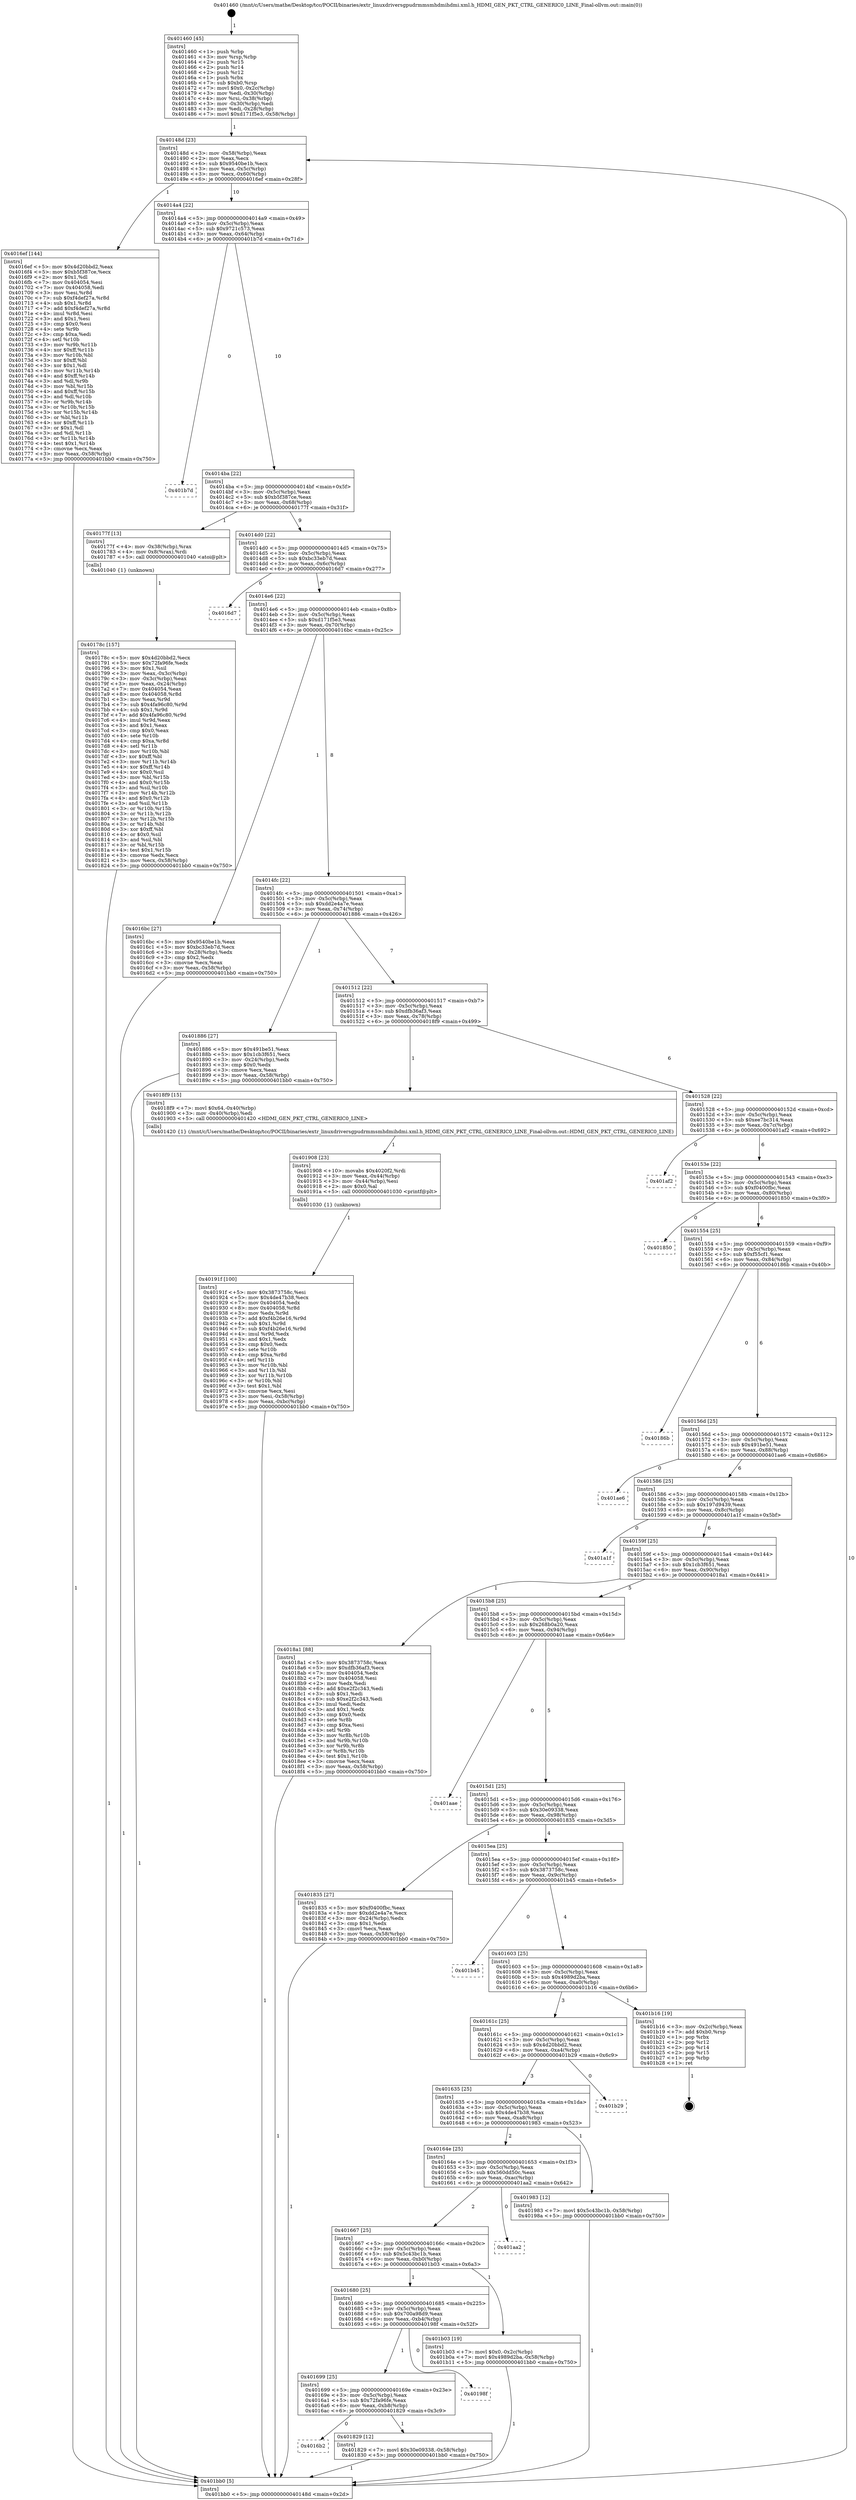 digraph "0x401460" {
  label = "0x401460 (/mnt/c/Users/mathe/Desktop/tcc/POCII/binaries/extr_linuxdriversgpudrmmsmhdmihdmi.xml.h_HDMI_GEN_PKT_CTRL_GENERIC0_LINE_Final-ollvm.out::main(0))"
  labelloc = "t"
  node[shape=record]

  Entry [label="",width=0.3,height=0.3,shape=circle,fillcolor=black,style=filled]
  "0x40148d" [label="{
     0x40148d [23]\l
     | [instrs]\l
     &nbsp;&nbsp;0x40148d \<+3\>: mov -0x58(%rbp),%eax\l
     &nbsp;&nbsp;0x401490 \<+2\>: mov %eax,%ecx\l
     &nbsp;&nbsp;0x401492 \<+6\>: sub $0x9540be1b,%ecx\l
     &nbsp;&nbsp;0x401498 \<+3\>: mov %eax,-0x5c(%rbp)\l
     &nbsp;&nbsp;0x40149b \<+3\>: mov %ecx,-0x60(%rbp)\l
     &nbsp;&nbsp;0x40149e \<+6\>: je 00000000004016ef \<main+0x28f\>\l
  }"]
  "0x4016ef" [label="{
     0x4016ef [144]\l
     | [instrs]\l
     &nbsp;&nbsp;0x4016ef \<+5\>: mov $0x4d20bbd2,%eax\l
     &nbsp;&nbsp;0x4016f4 \<+5\>: mov $0xb5f387ce,%ecx\l
     &nbsp;&nbsp;0x4016f9 \<+2\>: mov $0x1,%dl\l
     &nbsp;&nbsp;0x4016fb \<+7\>: mov 0x404054,%esi\l
     &nbsp;&nbsp;0x401702 \<+7\>: mov 0x404058,%edi\l
     &nbsp;&nbsp;0x401709 \<+3\>: mov %esi,%r8d\l
     &nbsp;&nbsp;0x40170c \<+7\>: sub $0xf4def27a,%r8d\l
     &nbsp;&nbsp;0x401713 \<+4\>: sub $0x1,%r8d\l
     &nbsp;&nbsp;0x401717 \<+7\>: add $0xf4def27a,%r8d\l
     &nbsp;&nbsp;0x40171e \<+4\>: imul %r8d,%esi\l
     &nbsp;&nbsp;0x401722 \<+3\>: and $0x1,%esi\l
     &nbsp;&nbsp;0x401725 \<+3\>: cmp $0x0,%esi\l
     &nbsp;&nbsp;0x401728 \<+4\>: sete %r9b\l
     &nbsp;&nbsp;0x40172c \<+3\>: cmp $0xa,%edi\l
     &nbsp;&nbsp;0x40172f \<+4\>: setl %r10b\l
     &nbsp;&nbsp;0x401733 \<+3\>: mov %r9b,%r11b\l
     &nbsp;&nbsp;0x401736 \<+4\>: xor $0xff,%r11b\l
     &nbsp;&nbsp;0x40173a \<+3\>: mov %r10b,%bl\l
     &nbsp;&nbsp;0x40173d \<+3\>: xor $0xff,%bl\l
     &nbsp;&nbsp;0x401740 \<+3\>: xor $0x1,%dl\l
     &nbsp;&nbsp;0x401743 \<+3\>: mov %r11b,%r14b\l
     &nbsp;&nbsp;0x401746 \<+4\>: and $0xff,%r14b\l
     &nbsp;&nbsp;0x40174a \<+3\>: and %dl,%r9b\l
     &nbsp;&nbsp;0x40174d \<+3\>: mov %bl,%r15b\l
     &nbsp;&nbsp;0x401750 \<+4\>: and $0xff,%r15b\l
     &nbsp;&nbsp;0x401754 \<+3\>: and %dl,%r10b\l
     &nbsp;&nbsp;0x401757 \<+3\>: or %r9b,%r14b\l
     &nbsp;&nbsp;0x40175a \<+3\>: or %r10b,%r15b\l
     &nbsp;&nbsp;0x40175d \<+3\>: xor %r15b,%r14b\l
     &nbsp;&nbsp;0x401760 \<+3\>: or %bl,%r11b\l
     &nbsp;&nbsp;0x401763 \<+4\>: xor $0xff,%r11b\l
     &nbsp;&nbsp;0x401767 \<+3\>: or $0x1,%dl\l
     &nbsp;&nbsp;0x40176a \<+3\>: and %dl,%r11b\l
     &nbsp;&nbsp;0x40176d \<+3\>: or %r11b,%r14b\l
     &nbsp;&nbsp;0x401770 \<+4\>: test $0x1,%r14b\l
     &nbsp;&nbsp;0x401774 \<+3\>: cmovne %ecx,%eax\l
     &nbsp;&nbsp;0x401777 \<+3\>: mov %eax,-0x58(%rbp)\l
     &nbsp;&nbsp;0x40177a \<+5\>: jmp 0000000000401bb0 \<main+0x750\>\l
  }"]
  "0x4014a4" [label="{
     0x4014a4 [22]\l
     | [instrs]\l
     &nbsp;&nbsp;0x4014a4 \<+5\>: jmp 00000000004014a9 \<main+0x49\>\l
     &nbsp;&nbsp;0x4014a9 \<+3\>: mov -0x5c(%rbp),%eax\l
     &nbsp;&nbsp;0x4014ac \<+5\>: sub $0x9721c573,%eax\l
     &nbsp;&nbsp;0x4014b1 \<+3\>: mov %eax,-0x64(%rbp)\l
     &nbsp;&nbsp;0x4014b4 \<+6\>: je 0000000000401b7d \<main+0x71d\>\l
  }"]
  Exit [label="",width=0.3,height=0.3,shape=circle,fillcolor=black,style=filled,peripheries=2]
  "0x401b7d" [label="{
     0x401b7d\l
  }", style=dashed]
  "0x4014ba" [label="{
     0x4014ba [22]\l
     | [instrs]\l
     &nbsp;&nbsp;0x4014ba \<+5\>: jmp 00000000004014bf \<main+0x5f\>\l
     &nbsp;&nbsp;0x4014bf \<+3\>: mov -0x5c(%rbp),%eax\l
     &nbsp;&nbsp;0x4014c2 \<+5\>: sub $0xb5f387ce,%eax\l
     &nbsp;&nbsp;0x4014c7 \<+3\>: mov %eax,-0x68(%rbp)\l
     &nbsp;&nbsp;0x4014ca \<+6\>: je 000000000040177f \<main+0x31f\>\l
  }"]
  "0x40191f" [label="{
     0x40191f [100]\l
     | [instrs]\l
     &nbsp;&nbsp;0x40191f \<+5\>: mov $0x3873758c,%esi\l
     &nbsp;&nbsp;0x401924 \<+5\>: mov $0x4de47b38,%ecx\l
     &nbsp;&nbsp;0x401929 \<+7\>: mov 0x404054,%edx\l
     &nbsp;&nbsp;0x401930 \<+8\>: mov 0x404058,%r8d\l
     &nbsp;&nbsp;0x401938 \<+3\>: mov %edx,%r9d\l
     &nbsp;&nbsp;0x40193b \<+7\>: add $0xf4b26e16,%r9d\l
     &nbsp;&nbsp;0x401942 \<+4\>: sub $0x1,%r9d\l
     &nbsp;&nbsp;0x401946 \<+7\>: sub $0xf4b26e16,%r9d\l
     &nbsp;&nbsp;0x40194d \<+4\>: imul %r9d,%edx\l
     &nbsp;&nbsp;0x401951 \<+3\>: and $0x1,%edx\l
     &nbsp;&nbsp;0x401954 \<+3\>: cmp $0x0,%edx\l
     &nbsp;&nbsp;0x401957 \<+4\>: sete %r10b\l
     &nbsp;&nbsp;0x40195b \<+4\>: cmp $0xa,%r8d\l
     &nbsp;&nbsp;0x40195f \<+4\>: setl %r11b\l
     &nbsp;&nbsp;0x401963 \<+3\>: mov %r10b,%bl\l
     &nbsp;&nbsp;0x401966 \<+3\>: and %r11b,%bl\l
     &nbsp;&nbsp;0x401969 \<+3\>: xor %r11b,%r10b\l
     &nbsp;&nbsp;0x40196c \<+3\>: or %r10b,%bl\l
     &nbsp;&nbsp;0x40196f \<+3\>: test $0x1,%bl\l
     &nbsp;&nbsp;0x401972 \<+3\>: cmovne %ecx,%esi\l
     &nbsp;&nbsp;0x401975 \<+3\>: mov %esi,-0x58(%rbp)\l
     &nbsp;&nbsp;0x401978 \<+6\>: mov %eax,-0xbc(%rbp)\l
     &nbsp;&nbsp;0x40197e \<+5\>: jmp 0000000000401bb0 \<main+0x750\>\l
  }"]
  "0x40177f" [label="{
     0x40177f [13]\l
     | [instrs]\l
     &nbsp;&nbsp;0x40177f \<+4\>: mov -0x38(%rbp),%rax\l
     &nbsp;&nbsp;0x401783 \<+4\>: mov 0x8(%rax),%rdi\l
     &nbsp;&nbsp;0x401787 \<+5\>: call 0000000000401040 \<atoi@plt\>\l
     | [calls]\l
     &nbsp;&nbsp;0x401040 \{1\} (unknown)\l
  }"]
  "0x4014d0" [label="{
     0x4014d0 [22]\l
     | [instrs]\l
     &nbsp;&nbsp;0x4014d0 \<+5\>: jmp 00000000004014d5 \<main+0x75\>\l
     &nbsp;&nbsp;0x4014d5 \<+3\>: mov -0x5c(%rbp),%eax\l
     &nbsp;&nbsp;0x4014d8 \<+5\>: sub $0xbc33eb7d,%eax\l
     &nbsp;&nbsp;0x4014dd \<+3\>: mov %eax,-0x6c(%rbp)\l
     &nbsp;&nbsp;0x4014e0 \<+6\>: je 00000000004016d7 \<main+0x277\>\l
  }"]
  "0x401908" [label="{
     0x401908 [23]\l
     | [instrs]\l
     &nbsp;&nbsp;0x401908 \<+10\>: movabs $0x4020f2,%rdi\l
     &nbsp;&nbsp;0x401912 \<+3\>: mov %eax,-0x44(%rbp)\l
     &nbsp;&nbsp;0x401915 \<+3\>: mov -0x44(%rbp),%esi\l
     &nbsp;&nbsp;0x401918 \<+2\>: mov $0x0,%al\l
     &nbsp;&nbsp;0x40191a \<+5\>: call 0000000000401030 \<printf@plt\>\l
     | [calls]\l
     &nbsp;&nbsp;0x401030 \{1\} (unknown)\l
  }"]
  "0x4016d7" [label="{
     0x4016d7\l
  }", style=dashed]
  "0x4014e6" [label="{
     0x4014e6 [22]\l
     | [instrs]\l
     &nbsp;&nbsp;0x4014e6 \<+5\>: jmp 00000000004014eb \<main+0x8b\>\l
     &nbsp;&nbsp;0x4014eb \<+3\>: mov -0x5c(%rbp),%eax\l
     &nbsp;&nbsp;0x4014ee \<+5\>: sub $0xd171f5e3,%eax\l
     &nbsp;&nbsp;0x4014f3 \<+3\>: mov %eax,-0x70(%rbp)\l
     &nbsp;&nbsp;0x4014f6 \<+6\>: je 00000000004016bc \<main+0x25c\>\l
  }"]
  "0x4016b2" [label="{
     0x4016b2\l
  }", style=dashed]
  "0x4016bc" [label="{
     0x4016bc [27]\l
     | [instrs]\l
     &nbsp;&nbsp;0x4016bc \<+5\>: mov $0x9540be1b,%eax\l
     &nbsp;&nbsp;0x4016c1 \<+5\>: mov $0xbc33eb7d,%ecx\l
     &nbsp;&nbsp;0x4016c6 \<+3\>: mov -0x28(%rbp),%edx\l
     &nbsp;&nbsp;0x4016c9 \<+3\>: cmp $0x2,%edx\l
     &nbsp;&nbsp;0x4016cc \<+3\>: cmovne %ecx,%eax\l
     &nbsp;&nbsp;0x4016cf \<+3\>: mov %eax,-0x58(%rbp)\l
     &nbsp;&nbsp;0x4016d2 \<+5\>: jmp 0000000000401bb0 \<main+0x750\>\l
  }"]
  "0x4014fc" [label="{
     0x4014fc [22]\l
     | [instrs]\l
     &nbsp;&nbsp;0x4014fc \<+5\>: jmp 0000000000401501 \<main+0xa1\>\l
     &nbsp;&nbsp;0x401501 \<+3\>: mov -0x5c(%rbp),%eax\l
     &nbsp;&nbsp;0x401504 \<+5\>: sub $0xdd2e4a7e,%eax\l
     &nbsp;&nbsp;0x401509 \<+3\>: mov %eax,-0x74(%rbp)\l
     &nbsp;&nbsp;0x40150c \<+6\>: je 0000000000401886 \<main+0x426\>\l
  }"]
  "0x401bb0" [label="{
     0x401bb0 [5]\l
     | [instrs]\l
     &nbsp;&nbsp;0x401bb0 \<+5\>: jmp 000000000040148d \<main+0x2d\>\l
  }"]
  "0x401460" [label="{
     0x401460 [45]\l
     | [instrs]\l
     &nbsp;&nbsp;0x401460 \<+1\>: push %rbp\l
     &nbsp;&nbsp;0x401461 \<+3\>: mov %rsp,%rbp\l
     &nbsp;&nbsp;0x401464 \<+2\>: push %r15\l
     &nbsp;&nbsp;0x401466 \<+2\>: push %r14\l
     &nbsp;&nbsp;0x401468 \<+2\>: push %r12\l
     &nbsp;&nbsp;0x40146a \<+1\>: push %rbx\l
     &nbsp;&nbsp;0x40146b \<+7\>: sub $0xb0,%rsp\l
     &nbsp;&nbsp;0x401472 \<+7\>: movl $0x0,-0x2c(%rbp)\l
     &nbsp;&nbsp;0x401479 \<+3\>: mov %edi,-0x30(%rbp)\l
     &nbsp;&nbsp;0x40147c \<+4\>: mov %rsi,-0x38(%rbp)\l
     &nbsp;&nbsp;0x401480 \<+3\>: mov -0x30(%rbp),%edi\l
     &nbsp;&nbsp;0x401483 \<+3\>: mov %edi,-0x28(%rbp)\l
     &nbsp;&nbsp;0x401486 \<+7\>: movl $0xd171f5e3,-0x58(%rbp)\l
  }"]
  "0x40178c" [label="{
     0x40178c [157]\l
     | [instrs]\l
     &nbsp;&nbsp;0x40178c \<+5\>: mov $0x4d20bbd2,%ecx\l
     &nbsp;&nbsp;0x401791 \<+5\>: mov $0x72fa96fe,%edx\l
     &nbsp;&nbsp;0x401796 \<+3\>: mov $0x1,%sil\l
     &nbsp;&nbsp;0x401799 \<+3\>: mov %eax,-0x3c(%rbp)\l
     &nbsp;&nbsp;0x40179c \<+3\>: mov -0x3c(%rbp),%eax\l
     &nbsp;&nbsp;0x40179f \<+3\>: mov %eax,-0x24(%rbp)\l
     &nbsp;&nbsp;0x4017a2 \<+7\>: mov 0x404054,%eax\l
     &nbsp;&nbsp;0x4017a9 \<+8\>: mov 0x404058,%r8d\l
     &nbsp;&nbsp;0x4017b1 \<+3\>: mov %eax,%r9d\l
     &nbsp;&nbsp;0x4017b4 \<+7\>: sub $0x4fa96c80,%r9d\l
     &nbsp;&nbsp;0x4017bb \<+4\>: sub $0x1,%r9d\l
     &nbsp;&nbsp;0x4017bf \<+7\>: add $0x4fa96c80,%r9d\l
     &nbsp;&nbsp;0x4017c6 \<+4\>: imul %r9d,%eax\l
     &nbsp;&nbsp;0x4017ca \<+3\>: and $0x1,%eax\l
     &nbsp;&nbsp;0x4017cd \<+3\>: cmp $0x0,%eax\l
     &nbsp;&nbsp;0x4017d0 \<+4\>: sete %r10b\l
     &nbsp;&nbsp;0x4017d4 \<+4\>: cmp $0xa,%r8d\l
     &nbsp;&nbsp;0x4017d8 \<+4\>: setl %r11b\l
     &nbsp;&nbsp;0x4017dc \<+3\>: mov %r10b,%bl\l
     &nbsp;&nbsp;0x4017df \<+3\>: xor $0xff,%bl\l
     &nbsp;&nbsp;0x4017e2 \<+3\>: mov %r11b,%r14b\l
     &nbsp;&nbsp;0x4017e5 \<+4\>: xor $0xff,%r14b\l
     &nbsp;&nbsp;0x4017e9 \<+4\>: xor $0x0,%sil\l
     &nbsp;&nbsp;0x4017ed \<+3\>: mov %bl,%r15b\l
     &nbsp;&nbsp;0x4017f0 \<+4\>: and $0x0,%r15b\l
     &nbsp;&nbsp;0x4017f4 \<+3\>: and %sil,%r10b\l
     &nbsp;&nbsp;0x4017f7 \<+3\>: mov %r14b,%r12b\l
     &nbsp;&nbsp;0x4017fa \<+4\>: and $0x0,%r12b\l
     &nbsp;&nbsp;0x4017fe \<+3\>: and %sil,%r11b\l
     &nbsp;&nbsp;0x401801 \<+3\>: or %r10b,%r15b\l
     &nbsp;&nbsp;0x401804 \<+3\>: or %r11b,%r12b\l
     &nbsp;&nbsp;0x401807 \<+3\>: xor %r12b,%r15b\l
     &nbsp;&nbsp;0x40180a \<+3\>: or %r14b,%bl\l
     &nbsp;&nbsp;0x40180d \<+3\>: xor $0xff,%bl\l
     &nbsp;&nbsp;0x401810 \<+4\>: or $0x0,%sil\l
     &nbsp;&nbsp;0x401814 \<+3\>: and %sil,%bl\l
     &nbsp;&nbsp;0x401817 \<+3\>: or %bl,%r15b\l
     &nbsp;&nbsp;0x40181a \<+4\>: test $0x1,%r15b\l
     &nbsp;&nbsp;0x40181e \<+3\>: cmovne %edx,%ecx\l
     &nbsp;&nbsp;0x401821 \<+3\>: mov %ecx,-0x58(%rbp)\l
     &nbsp;&nbsp;0x401824 \<+5\>: jmp 0000000000401bb0 \<main+0x750\>\l
  }"]
  "0x401829" [label="{
     0x401829 [12]\l
     | [instrs]\l
     &nbsp;&nbsp;0x401829 \<+7\>: movl $0x30e09338,-0x58(%rbp)\l
     &nbsp;&nbsp;0x401830 \<+5\>: jmp 0000000000401bb0 \<main+0x750\>\l
  }"]
  "0x401886" [label="{
     0x401886 [27]\l
     | [instrs]\l
     &nbsp;&nbsp;0x401886 \<+5\>: mov $0x491be51,%eax\l
     &nbsp;&nbsp;0x40188b \<+5\>: mov $0x1cb3f651,%ecx\l
     &nbsp;&nbsp;0x401890 \<+3\>: mov -0x24(%rbp),%edx\l
     &nbsp;&nbsp;0x401893 \<+3\>: cmp $0x0,%edx\l
     &nbsp;&nbsp;0x401896 \<+3\>: cmove %ecx,%eax\l
     &nbsp;&nbsp;0x401899 \<+3\>: mov %eax,-0x58(%rbp)\l
     &nbsp;&nbsp;0x40189c \<+5\>: jmp 0000000000401bb0 \<main+0x750\>\l
  }"]
  "0x401512" [label="{
     0x401512 [22]\l
     | [instrs]\l
     &nbsp;&nbsp;0x401512 \<+5\>: jmp 0000000000401517 \<main+0xb7\>\l
     &nbsp;&nbsp;0x401517 \<+3\>: mov -0x5c(%rbp),%eax\l
     &nbsp;&nbsp;0x40151a \<+5\>: sub $0xdfb36af3,%eax\l
     &nbsp;&nbsp;0x40151f \<+3\>: mov %eax,-0x78(%rbp)\l
     &nbsp;&nbsp;0x401522 \<+6\>: je 00000000004018f9 \<main+0x499\>\l
  }"]
  "0x401699" [label="{
     0x401699 [25]\l
     | [instrs]\l
     &nbsp;&nbsp;0x401699 \<+5\>: jmp 000000000040169e \<main+0x23e\>\l
     &nbsp;&nbsp;0x40169e \<+3\>: mov -0x5c(%rbp),%eax\l
     &nbsp;&nbsp;0x4016a1 \<+5\>: sub $0x72fa96fe,%eax\l
     &nbsp;&nbsp;0x4016a6 \<+6\>: mov %eax,-0xb8(%rbp)\l
     &nbsp;&nbsp;0x4016ac \<+6\>: je 0000000000401829 \<main+0x3c9\>\l
  }"]
  "0x4018f9" [label="{
     0x4018f9 [15]\l
     | [instrs]\l
     &nbsp;&nbsp;0x4018f9 \<+7\>: movl $0x64,-0x40(%rbp)\l
     &nbsp;&nbsp;0x401900 \<+3\>: mov -0x40(%rbp),%edi\l
     &nbsp;&nbsp;0x401903 \<+5\>: call 0000000000401420 \<HDMI_GEN_PKT_CTRL_GENERIC0_LINE\>\l
     | [calls]\l
     &nbsp;&nbsp;0x401420 \{1\} (/mnt/c/Users/mathe/Desktop/tcc/POCII/binaries/extr_linuxdriversgpudrmmsmhdmihdmi.xml.h_HDMI_GEN_PKT_CTRL_GENERIC0_LINE_Final-ollvm.out::HDMI_GEN_PKT_CTRL_GENERIC0_LINE)\l
  }"]
  "0x401528" [label="{
     0x401528 [22]\l
     | [instrs]\l
     &nbsp;&nbsp;0x401528 \<+5\>: jmp 000000000040152d \<main+0xcd\>\l
     &nbsp;&nbsp;0x40152d \<+3\>: mov -0x5c(%rbp),%eax\l
     &nbsp;&nbsp;0x401530 \<+5\>: sub $0xee7bc314,%eax\l
     &nbsp;&nbsp;0x401535 \<+3\>: mov %eax,-0x7c(%rbp)\l
     &nbsp;&nbsp;0x401538 \<+6\>: je 0000000000401af2 \<main+0x692\>\l
  }"]
  "0x40198f" [label="{
     0x40198f\l
  }", style=dashed]
  "0x401af2" [label="{
     0x401af2\l
  }", style=dashed]
  "0x40153e" [label="{
     0x40153e [22]\l
     | [instrs]\l
     &nbsp;&nbsp;0x40153e \<+5\>: jmp 0000000000401543 \<main+0xe3\>\l
     &nbsp;&nbsp;0x401543 \<+3\>: mov -0x5c(%rbp),%eax\l
     &nbsp;&nbsp;0x401546 \<+5\>: sub $0xf0400fbc,%eax\l
     &nbsp;&nbsp;0x40154b \<+3\>: mov %eax,-0x80(%rbp)\l
     &nbsp;&nbsp;0x40154e \<+6\>: je 0000000000401850 \<main+0x3f0\>\l
  }"]
  "0x401680" [label="{
     0x401680 [25]\l
     | [instrs]\l
     &nbsp;&nbsp;0x401680 \<+5\>: jmp 0000000000401685 \<main+0x225\>\l
     &nbsp;&nbsp;0x401685 \<+3\>: mov -0x5c(%rbp),%eax\l
     &nbsp;&nbsp;0x401688 \<+5\>: sub $0x700a98d9,%eax\l
     &nbsp;&nbsp;0x40168d \<+6\>: mov %eax,-0xb4(%rbp)\l
     &nbsp;&nbsp;0x401693 \<+6\>: je 000000000040198f \<main+0x52f\>\l
  }"]
  "0x401850" [label="{
     0x401850\l
  }", style=dashed]
  "0x401554" [label="{
     0x401554 [25]\l
     | [instrs]\l
     &nbsp;&nbsp;0x401554 \<+5\>: jmp 0000000000401559 \<main+0xf9\>\l
     &nbsp;&nbsp;0x401559 \<+3\>: mov -0x5c(%rbp),%eax\l
     &nbsp;&nbsp;0x40155c \<+5\>: sub $0xf55cf1,%eax\l
     &nbsp;&nbsp;0x401561 \<+6\>: mov %eax,-0x84(%rbp)\l
     &nbsp;&nbsp;0x401567 \<+6\>: je 000000000040186b \<main+0x40b\>\l
  }"]
  "0x401b03" [label="{
     0x401b03 [19]\l
     | [instrs]\l
     &nbsp;&nbsp;0x401b03 \<+7\>: movl $0x0,-0x2c(%rbp)\l
     &nbsp;&nbsp;0x401b0a \<+7\>: movl $0x4989d2ba,-0x58(%rbp)\l
     &nbsp;&nbsp;0x401b11 \<+5\>: jmp 0000000000401bb0 \<main+0x750\>\l
  }"]
  "0x40186b" [label="{
     0x40186b\l
  }", style=dashed]
  "0x40156d" [label="{
     0x40156d [25]\l
     | [instrs]\l
     &nbsp;&nbsp;0x40156d \<+5\>: jmp 0000000000401572 \<main+0x112\>\l
     &nbsp;&nbsp;0x401572 \<+3\>: mov -0x5c(%rbp),%eax\l
     &nbsp;&nbsp;0x401575 \<+5\>: sub $0x491be51,%eax\l
     &nbsp;&nbsp;0x40157a \<+6\>: mov %eax,-0x88(%rbp)\l
     &nbsp;&nbsp;0x401580 \<+6\>: je 0000000000401ae6 \<main+0x686\>\l
  }"]
  "0x401667" [label="{
     0x401667 [25]\l
     | [instrs]\l
     &nbsp;&nbsp;0x401667 \<+5\>: jmp 000000000040166c \<main+0x20c\>\l
     &nbsp;&nbsp;0x40166c \<+3\>: mov -0x5c(%rbp),%eax\l
     &nbsp;&nbsp;0x40166f \<+5\>: sub $0x5c43bc1b,%eax\l
     &nbsp;&nbsp;0x401674 \<+6\>: mov %eax,-0xb0(%rbp)\l
     &nbsp;&nbsp;0x40167a \<+6\>: je 0000000000401b03 \<main+0x6a3\>\l
  }"]
  "0x401ae6" [label="{
     0x401ae6\l
  }", style=dashed]
  "0x401586" [label="{
     0x401586 [25]\l
     | [instrs]\l
     &nbsp;&nbsp;0x401586 \<+5\>: jmp 000000000040158b \<main+0x12b\>\l
     &nbsp;&nbsp;0x40158b \<+3\>: mov -0x5c(%rbp),%eax\l
     &nbsp;&nbsp;0x40158e \<+5\>: sub $0x197d9439,%eax\l
     &nbsp;&nbsp;0x401593 \<+6\>: mov %eax,-0x8c(%rbp)\l
     &nbsp;&nbsp;0x401599 \<+6\>: je 0000000000401a1f \<main+0x5bf\>\l
  }"]
  "0x401aa2" [label="{
     0x401aa2\l
  }", style=dashed]
  "0x401a1f" [label="{
     0x401a1f\l
  }", style=dashed]
  "0x40159f" [label="{
     0x40159f [25]\l
     | [instrs]\l
     &nbsp;&nbsp;0x40159f \<+5\>: jmp 00000000004015a4 \<main+0x144\>\l
     &nbsp;&nbsp;0x4015a4 \<+3\>: mov -0x5c(%rbp),%eax\l
     &nbsp;&nbsp;0x4015a7 \<+5\>: sub $0x1cb3f651,%eax\l
     &nbsp;&nbsp;0x4015ac \<+6\>: mov %eax,-0x90(%rbp)\l
     &nbsp;&nbsp;0x4015b2 \<+6\>: je 00000000004018a1 \<main+0x441\>\l
  }"]
  "0x40164e" [label="{
     0x40164e [25]\l
     | [instrs]\l
     &nbsp;&nbsp;0x40164e \<+5\>: jmp 0000000000401653 \<main+0x1f3\>\l
     &nbsp;&nbsp;0x401653 \<+3\>: mov -0x5c(%rbp),%eax\l
     &nbsp;&nbsp;0x401656 \<+5\>: sub $0x560dd50c,%eax\l
     &nbsp;&nbsp;0x40165b \<+6\>: mov %eax,-0xac(%rbp)\l
     &nbsp;&nbsp;0x401661 \<+6\>: je 0000000000401aa2 \<main+0x642\>\l
  }"]
  "0x4018a1" [label="{
     0x4018a1 [88]\l
     | [instrs]\l
     &nbsp;&nbsp;0x4018a1 \<+5\>: mov $0x3873758c,%eax\l
     &nbsp;&nbsp;0x4018a6 \<+5\>: mov $0xdfb36af3,%ecx\l
     &nbsp;&nbsp;0x4018ab \<+7\>: mov 0x404054,%edx\l
     &nbsp;&nbsp;0x4018b2 \<+7\>: mov 0x404058,%esi\l
     &nbsp;&nbsp;0x4018b9 \<+2\>: mov %edx,%edi\l
     &nbsp;&nbsp;0x4018bb \<+6\>: add $0xe2f2c343,%edi\l
     &nbsp;&nbsp;0x4018c1 \<+3\>: sub $0x1,%edi\l
     &nbsp;&nbsp;0x4018c4 \<+6\>: sub $0xe2f2c343,%edi\l
     &nbsp;&nbsp;0x4018ca \<+3\>: imul %edi,%edx\l
     &nbsp;&nbsp;0x4018cd \<+3\>: and $0x1,%edx\l
     &nbsp;&nbsp;0x4018d0 \<+3\>: cmp $0x0,%edx\l
     &nbsp;&nbsp;0x4018d3 \<+4\>: sete %r8b\l
     &nbsp;&nbsp;0x4018d7 \<+3\>: cmp $0xa,%esi\l
     &nbsp;&nbsp;0x4018da \<+4\>: setl %r9b\l
     &nbsp;&nbsp;0x4018de \<+3\>: mov %r8b,%r10b\l
     &nbsp;&nbsp;0x4018e1 \<+3\>: and %r9b,%r10b\l
     &nbsp;&nbsp;0x4018e4 \<+3\>: xor %r9b,%r8b\l
     &nbsp;&nbsp;0x4018e7 \<+3\>: or %r8b,%r10b\l
     &nbsp;&nbsp;0x4018ea \<+4\>: test $0x1,%r10b\l
     &nbsp;&nbsp;0x4018ee \<+3\>: cmovne %ecx,%eax\l
     &nbsp;&nbsp;0x4018f1 \<+3\>: mov %eax,-0x58(%rbp)\l
     &nbsp;&nbsp;0x4018f4 \<+5\>: jmp 0000000000401bb0 \<main+0x750\>\l
  }"]
  "0x4015b8" [label="{
     0x4015b8 [25]\l
     | [instrs]\l
     &nbsp;&nbsp;0x4015b8 \<+5\>: jmp 00000000004015bd \<main+0x15d\>\l
     &nbsp;&nbsp;0x4015bd \<+3\>: mov -0x5c(%rbp),%eax\l
     &nbsp;&nbsp;0x4015c0 \<+5\>: sub $0x268b0a20,%eax\l
     &nbsp;&nbsp;0x4015c5 \<+6\>: mov %eax,-0x94(%rbp)\l
     &nbsp;&nbsp;0x4015cb \<+6\>: je 0000000000401aae \<main+0x64e\>\l
  }"]
  "0x401983" [label="{
     0x401983 [12]\l
     | [instrs]\l
     &nbsp;&nbsp;0x401983 \<+7\>: movl $0x5c43bc1b,-0x58(%rbp)\l
     &nbsp;&nbsp;0x40198a \<+5\>: jmp 0000000000401bb0 \<main+0x750\>\l
  }"]
  "0x401aae" [label="{
     0x401aae\l
  }", style=dashed]
  "0x4015d1" [label="{
     0x4015d1 [25]\l
     | [instrs]\l
     &nbsp;&nbsp;0x4015d1 \<+5\>: jmp 00000000004015d6 \<main+0x176\>\l
     &nbsp;&nbsp;0x4015d6 \<+3\>: mov -0x5c(%rbp),%eax\l
     &nbsp;&nbsp;0x4015d9 \<+5\>: sub $0x30e09338,%eax\l
     &nbsp;&nbsp;0x4015de \<+6\>: mov %eax,-0x98(%rbp)\l
     &nbsp;&nbsp;0x4015e4 \<+6\>: je 0000000000401835 \<main+0x3d5\>\l
  }"]
  "0x401635" [label="{
     0x401635 [25]\l
     | [instrs]\l
     &nbsp;&nbsp;0x401635 \<+5\>: jmp 000000000040163a \<main+0x1da\>\l
     &nbsp;&nbsp;0x40163a \<+3\>: mov -0x5c(%rbp),%eax\l
     &nbsp;&nbsp;0x40163d \<+5\>: sub $0x4de47b38,%eax\l
     &nbsp;&nbsp;0x401642 \<+6\>: mov %eax,-0xa8(%rbp)\l
     &nbsp;&nbsp;0x401648 \<+6\>: je 0000000000401983 \<main+0x523\>\l
  }"]
  "0x401835" [label="{
     0x401835 [27]\l
     | [instrs]\l
     &nbsp;&nbsp;0x401835 \<+5\>: mov $0xf0400fbc,%eax\l
     &nbsp;&nbsp;0x40183a \<+5\>: mov $0xdd2e4a7e,%ecx\l
     &nbsp;&nbsp;0x40183f \<+3\>: mov -0x24(%rbp),%edx\l
     &nbsp;&nbsp;0x401842 \<+3\>: cmp $0x1,%edx\l
     &nbsp;&nbsp;0x401845 \<+3\>: cmovl %ecx,%eax\l
     &nbsp;&nbsp;0x401848 \<+3\>: mov %eax,-0x58(%rbp)\l
     &nbsp;&nbsp;0x40184b \<+5\>: jmp 0000000000401bb0 \<main+0x750\>\l
  }"]
  "0x4015ea" [label="{
     0x4015ea [25]\l
     | [instrs]\l
     &nbsp;&nbsp;0x4015ea \<+5\>: jmp 00000000004015ef \<main+0x18f\>\l
     &nbsp;&nbsp;0x4015ef \<+3\>: mov -0x5c(%rbp),%eax\l
     &nbsp;&nbsp;0x4015f2 \<+5\>: sub $0x3873758c,%eax\l
     &nbsp;&nbsp;0x4015f7 \<+6\>: mov %eax,-0x9c(%rbp)\l
     &nbsp;&nbsp;0x4015fd \<+6\>: je 0000000000401b45 \<main+0x6e5\>\l
  }"]
  "0x401b29" [label="{
     0x401b29\l
  }", style=dashed]
  "0x401b45" [label="{
     0x401b45\l
  }", style=dashed]
  "0x401603" [label="{
     0x401603 [25]\l
     | [instrs]\l
     &nbsp;&nbsp;0x401603 \<+5\>: jmp 0000000000401608 \<main+0x1a8\>\l
     &nbsp;&nbsp;0x401608 \<+3\>: mov -0x5c(%rbp),%eax\l
     &nbsp;&nbsp;0x40160b \<+5\>: sub $0x4989d2ba,%eax\l
     &nbsp;&nbsp;0x401610 \<+6\>: mov %eax,-0xa0(%rbp)\l
     &nbsp;&nbsp;0x401616 \<+6\>: je 0000000000401b16 \<main+0x6b6\>\l
  }"]
  "0x40161c" [label="{
     0x40161c [25]\l
     | [instrs]\l
     &nbsp;&nbsp;0x40161c \<+5\>: jmp 0000000000401621 \<main+0x1c1\>\l
     &nbsp;&nbsp;0x401621 \<+3\>: mov -0x5c(%rbp),%eax\l
     &nbsp;&nbsp;0x401624 \<+5\>: sub $0x4d20bbd2,%eax\l
     &nbsp;&nbsp;0x401629 \<+6\>: mov %eax,-0xa4(%rbp)\l
     &nbsp;&nbsp;0x40162f \<+6\>: je 0000000000401b29 \<main+0x6c9\>\l
  }"]
  "0x401b16" [label="{
     0x401b16 [19]\l
     | [instrs]\l
     &nbsp;&nbsp;0x401b16 \<+3\>: mov -0x2c(%rbp),%eax\l
     &nbsp;&nbsp;0x401b19 \<+7\>: add $0xb0,%rsp\l
     &nbsp;&nbsp;0x401b20 \<+1\>: pop %rbx\l
     &nbsp;&nbsp;0x401b21 \<+2\>: pop %r12\l
     &nbsp;&nbsp;0x401b23 \<+2\>: pop %r14\l
     &nbsp;&nbsp;0x401b25 \<+2\>: pop %r15\l
     &nbsp;&nbsp;0x401b27 \<+1\>: pop %rbp\l
     &nbsp;&nbsp;0x401b28 \<+1\>: ret\l
  }"]
  Entry -> "0x401460" [label=" 1"]
  "0x40148d" -> "0x4016ef" [label=" 1"]
  "0x40148d" -> "0x4014a4" [label=" 10"]
  "0x401b16" -> Exit [label=" 1"]
  "0x4014a4" -> "0x401b7d" [label=" 0"]
  "0x4014a4" -> "0x4014ba" [label=" 10"]
  "0x401b03" -> "0x401bb0" [label=" 1"]
  "0x4014ba" -> "0x40177f" [label=" 1"]
  "0x4014ba" -> "0x4014d0" [label=" 9"]
  "0x401983" -> "0x401bb0" [label=" 1"]
  "0x4014d0" -> "0x4016d7" [label=" 0"]
  "0x4014d0" -> "0x4014e6" [label=" 9"]
  "0x40191f" -> "0x401bb0" [label=" 1"]
  "0x4014e6" -> "0x4016bc" [label=" 1"]
  "0x4014e6" -> "0x4014fc" [label=" 8"]
  "0x4016bc" -> "0x401bb0" [label=" 1"]
  "0x401460" -> "0x40148d" [label=" 1"]
  "0x401bb0" -> "0x40148d" [label=" 10"]
  "0x4016ef" -> "0x401bb0" [label=" 1"]
  "0x40177f" -> "0x40178c" [label=" 1"]
  "0x40178c" -> "0x401bb0" [label=" 1"]
  "0x401908" -> "0x40191f" [label=" 1"]
  "0x4014fc" -> "0x401886" [label=" 1"]
  "0x4014fc" -> "0x401512" [label=" 7"]
  "0x4018f9" -> "0x401908" [label=" 1"]
  "0x401512" -> "0x4018f9" [label=" 1"]
  "0x401512" -> "0x401528" [label=" 6"]
  "0x401886" -> "0x401bb0" [label=" 1"]
  "0x401528" -> "0x401af2" [label=" 0"]
  "0x401528" -> "0x40153e" [label=" 6"]
  "0x401835" -> "0x401bb0" [label=" 1"]
  "0x40153e" -> "0x401850" [label=" 0"]
  "0x40153e" -> "0x401554" [label=" 6"]
  "0x401699" -> "0x4016b2" [label=" 0"]
  "0x401554" -> "0x40186b" [label=" 0"]
  "0x401554" -> "0x40156d" [label=" 6"]
  "0x401699" -> "0x401829" [label=" 1"]
  "0x40156d" -> "0x401ae6" [label=" 0"]
  "0x40156d" -> "0x401586" [label=" 6"]
  "0x401680" -> "0x401699" [label=" 1"]
  "0x401586" -> "0x401a1f" [label=" 0"]
  "0x401586" -> "0x40159f" [label=" 6"]
  "0x401680" -> "0x40198f" [label=" 0"]
  "0x40159f" -> "0x4018a1" [label=" 1"]
  "0x40159f" -> "0x4015b8" [label=" 5"]
  "0x401667" -> "0x401680" [label=" 1"]
  "0x4015b8" -> "0x401aae" [label=" 0"]
  "0x4015b8" -> "0x4015d1" [label=" 5"]
  "0x401667" -> "0x401b03" [label=" 1"]
  "0x4015d1" -> "0x401835" [label=" 1"]
  "0x4015d1" -> "0x4015ea" [label=" 4"]
  "0x40164e" -> "0x401667" [label=" 2"]
  "0x4015ea" -> "0x401b45" [label=" 0"]
  "0x4015ea" -> "0x401603" [label=" 4"]
  "0x40164e" -> "0x401aa2" [label=" 0"]
  "0x401603" -> "0x401b16" [label=" 1"]
  "0x401603" -> "0x40161c" [label=" 3"]
  "0x401829" -> "0x401bb0" [label=" 1"]
  "0x40161c" -> "0x401b29" [label=" 0"]
  "0x40161c" -> "0x401635" [label=" 3"]
  "0x4018a1" -> "0x401bb0" [label=" 1"]
  "0x401635" -> "0x401983" [label=" 1"]
  "0x401635" -> "0x40164e" [label=" 2"]
}
